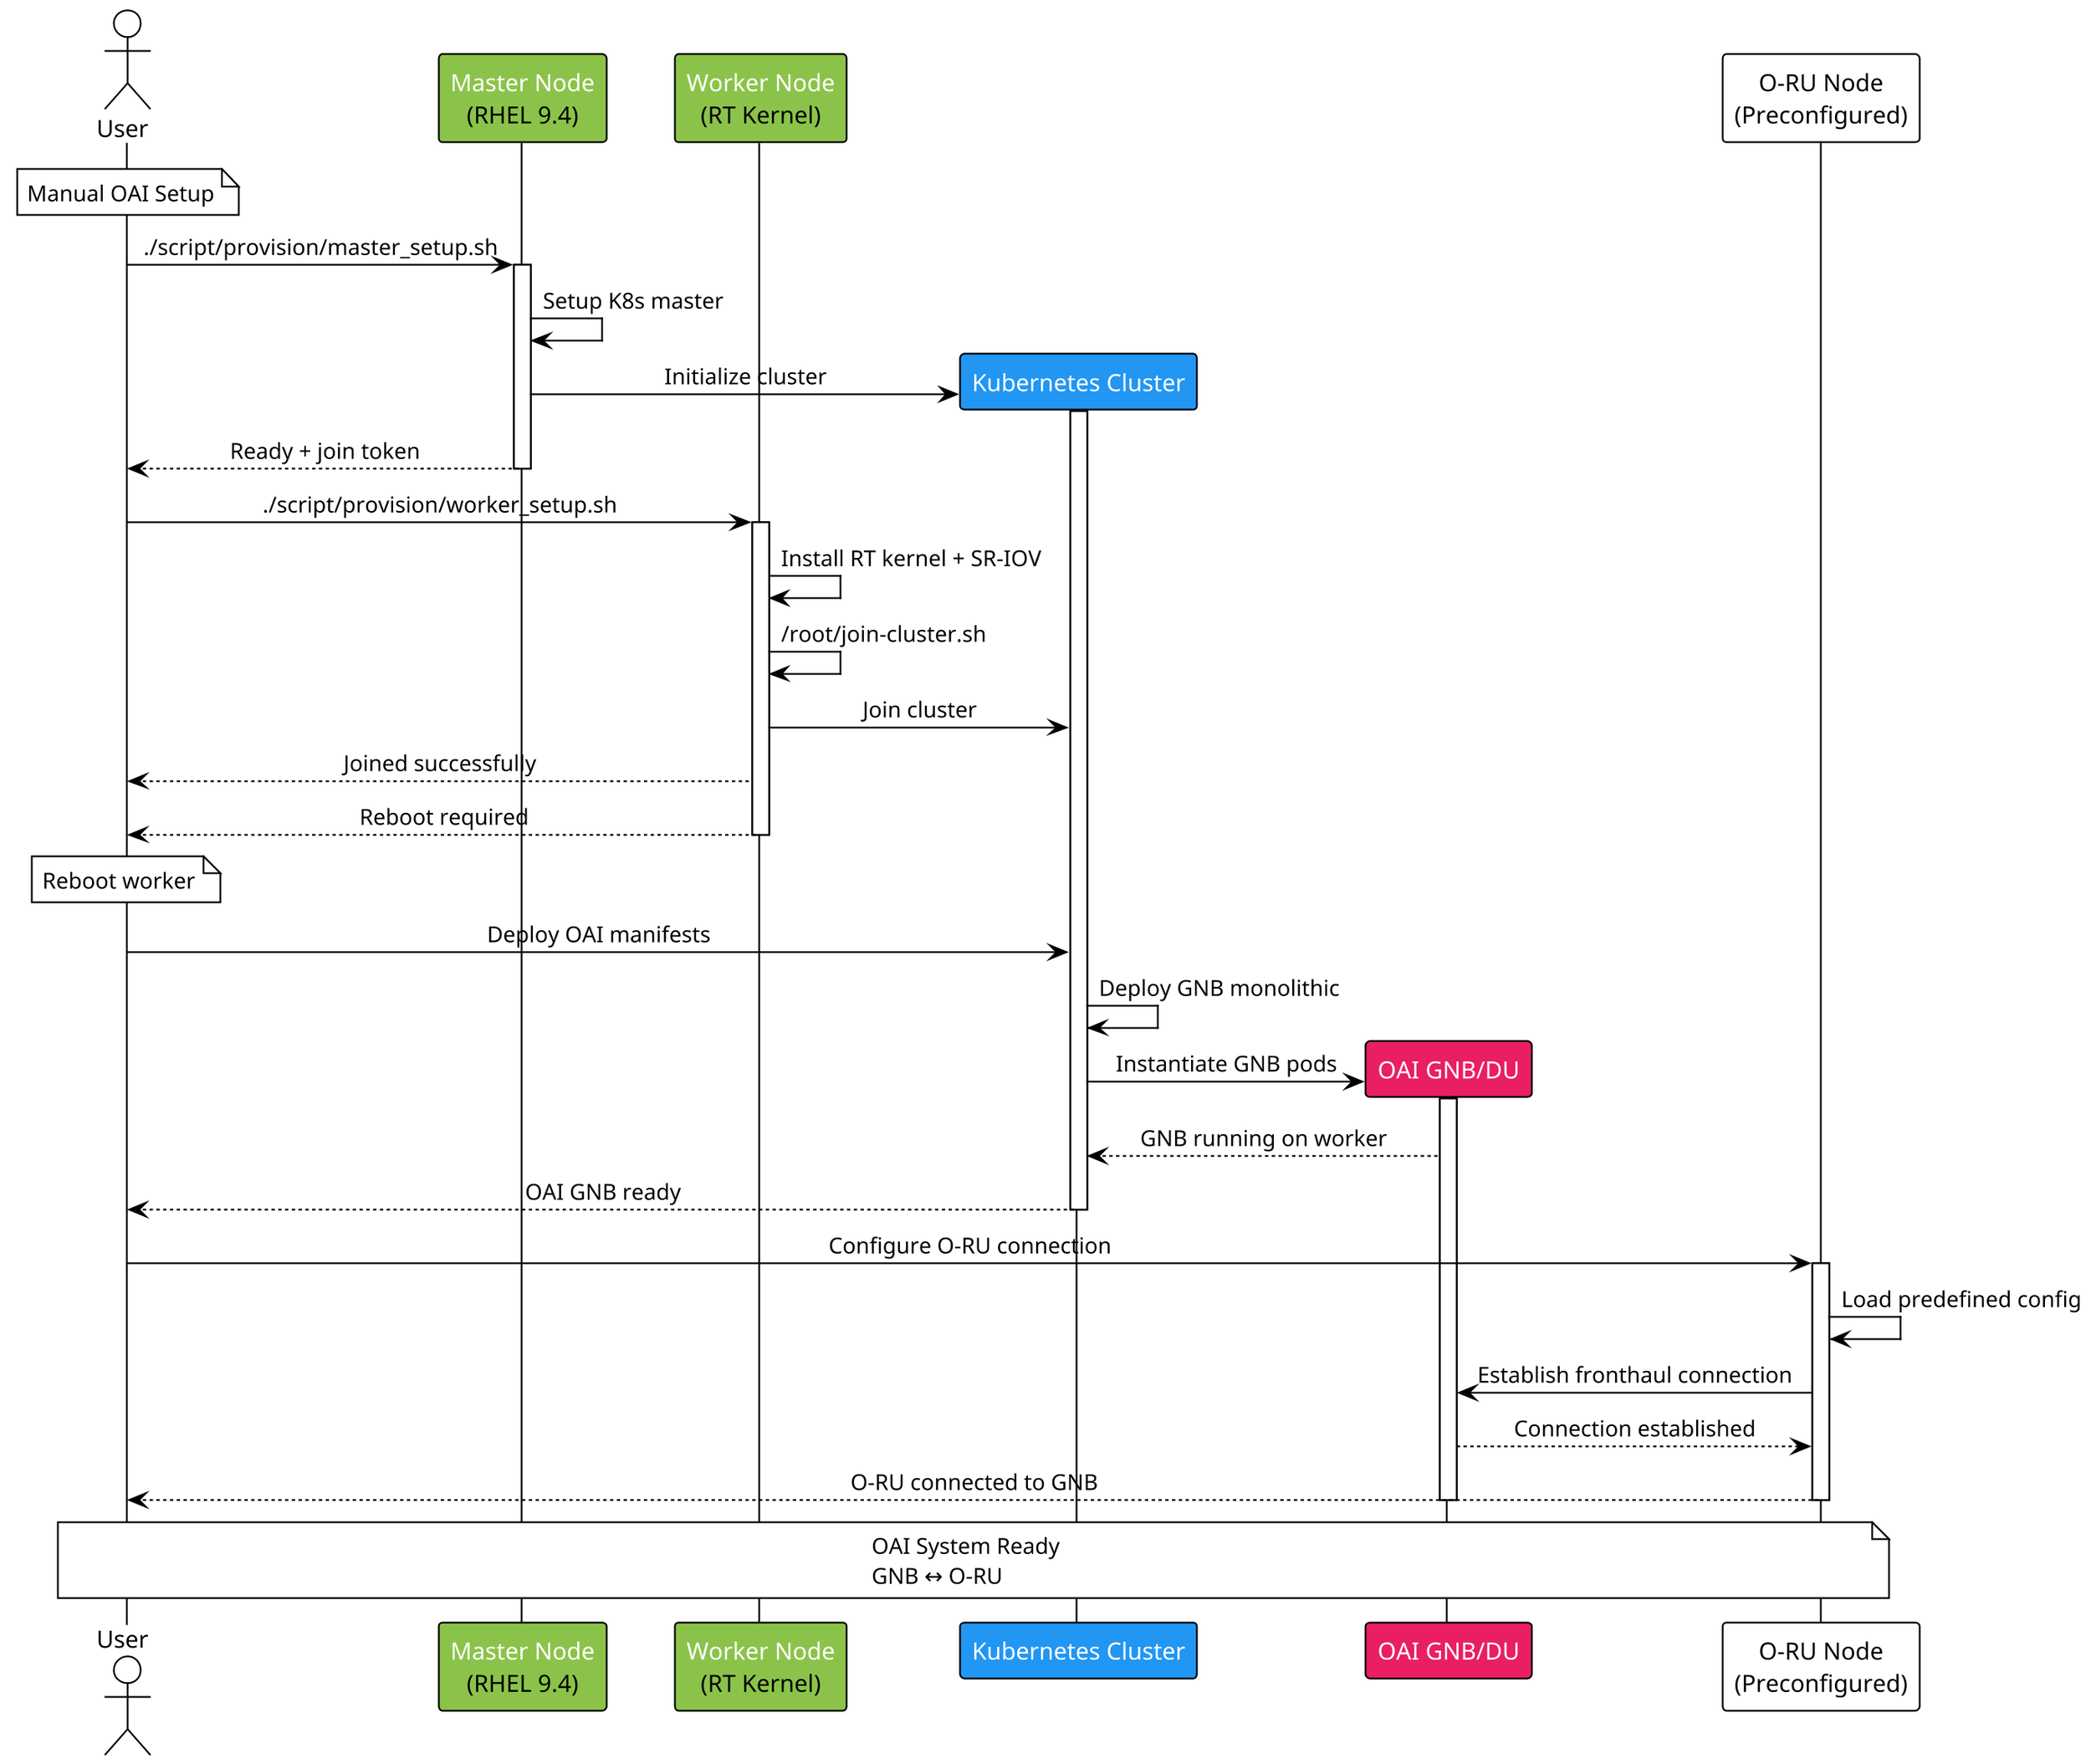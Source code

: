 @startuml
!theme plain
skinparam sequenceMessageAlign center
skinparam dpi 212

actor User
participant "<font color=white>Master Node\n(RHEL 9.4)" as MasterNode #8bc34a
participant "<font color=white>Worker Node\n(RT Kernel)" as WorkerNode #8bc34a

note over User : Manual OAI Setup

User -> MasterNode : ./script/provision/master_setup.sh
activate MasterNode
MasterNode -> MasterNode : Setup K8s master
create "<font color=white>Kubernetes Cluster" as K8sCluster #2196f3
MasterNode -> K8sCluster : Initialize cluster
activate K8sCluster
MasterNode --> User : Ready + join token
deactivate MasterNode

User -> WorkerNode : ./script/provision/worker_setup.sh
activate WorkerNode
WorkerNode -> WorkerNode : Install RT kernel + SR-IOV
WorkerNode -> WorkerNode : /root/join-cluster.sh
WorkerNode -> K8sCluster : Join cluster
WorkerNode --> User : Joined successfully
WorkerNode --> User : Reboot required
deactivate WorkerNode

note over User : Reboot worker

User -> K8sCluster : Deploy OAI manifests
K8sCluster -> K8sCluster : Deploy GNB monolithic
create "<font color=white>OAI GNB/DU" as OAI #e91e63
K8sCluster -> OAI : Instantiate GNB pods
activate OAI
OAI --> K8sCluster : GNB running on worker
K8sCluster --> User : OAI GNB ready
deactivate K8sCluster

participant "O-RU Node\n(Preconfigured)" as ORU
User -> ORU : Configure O-RU connection
activate ORU
ORU -> ORU : Load predefined config
ORU -> OAI : Establish fronthaul connection
OAI --> ORU : Connection established
ORU --> User : O-RU connected to GNB
deactivate ORU
deactivate OAI

note over User, ORU : OAI System Ready\nGNB ↔ O-RU

@enduml
